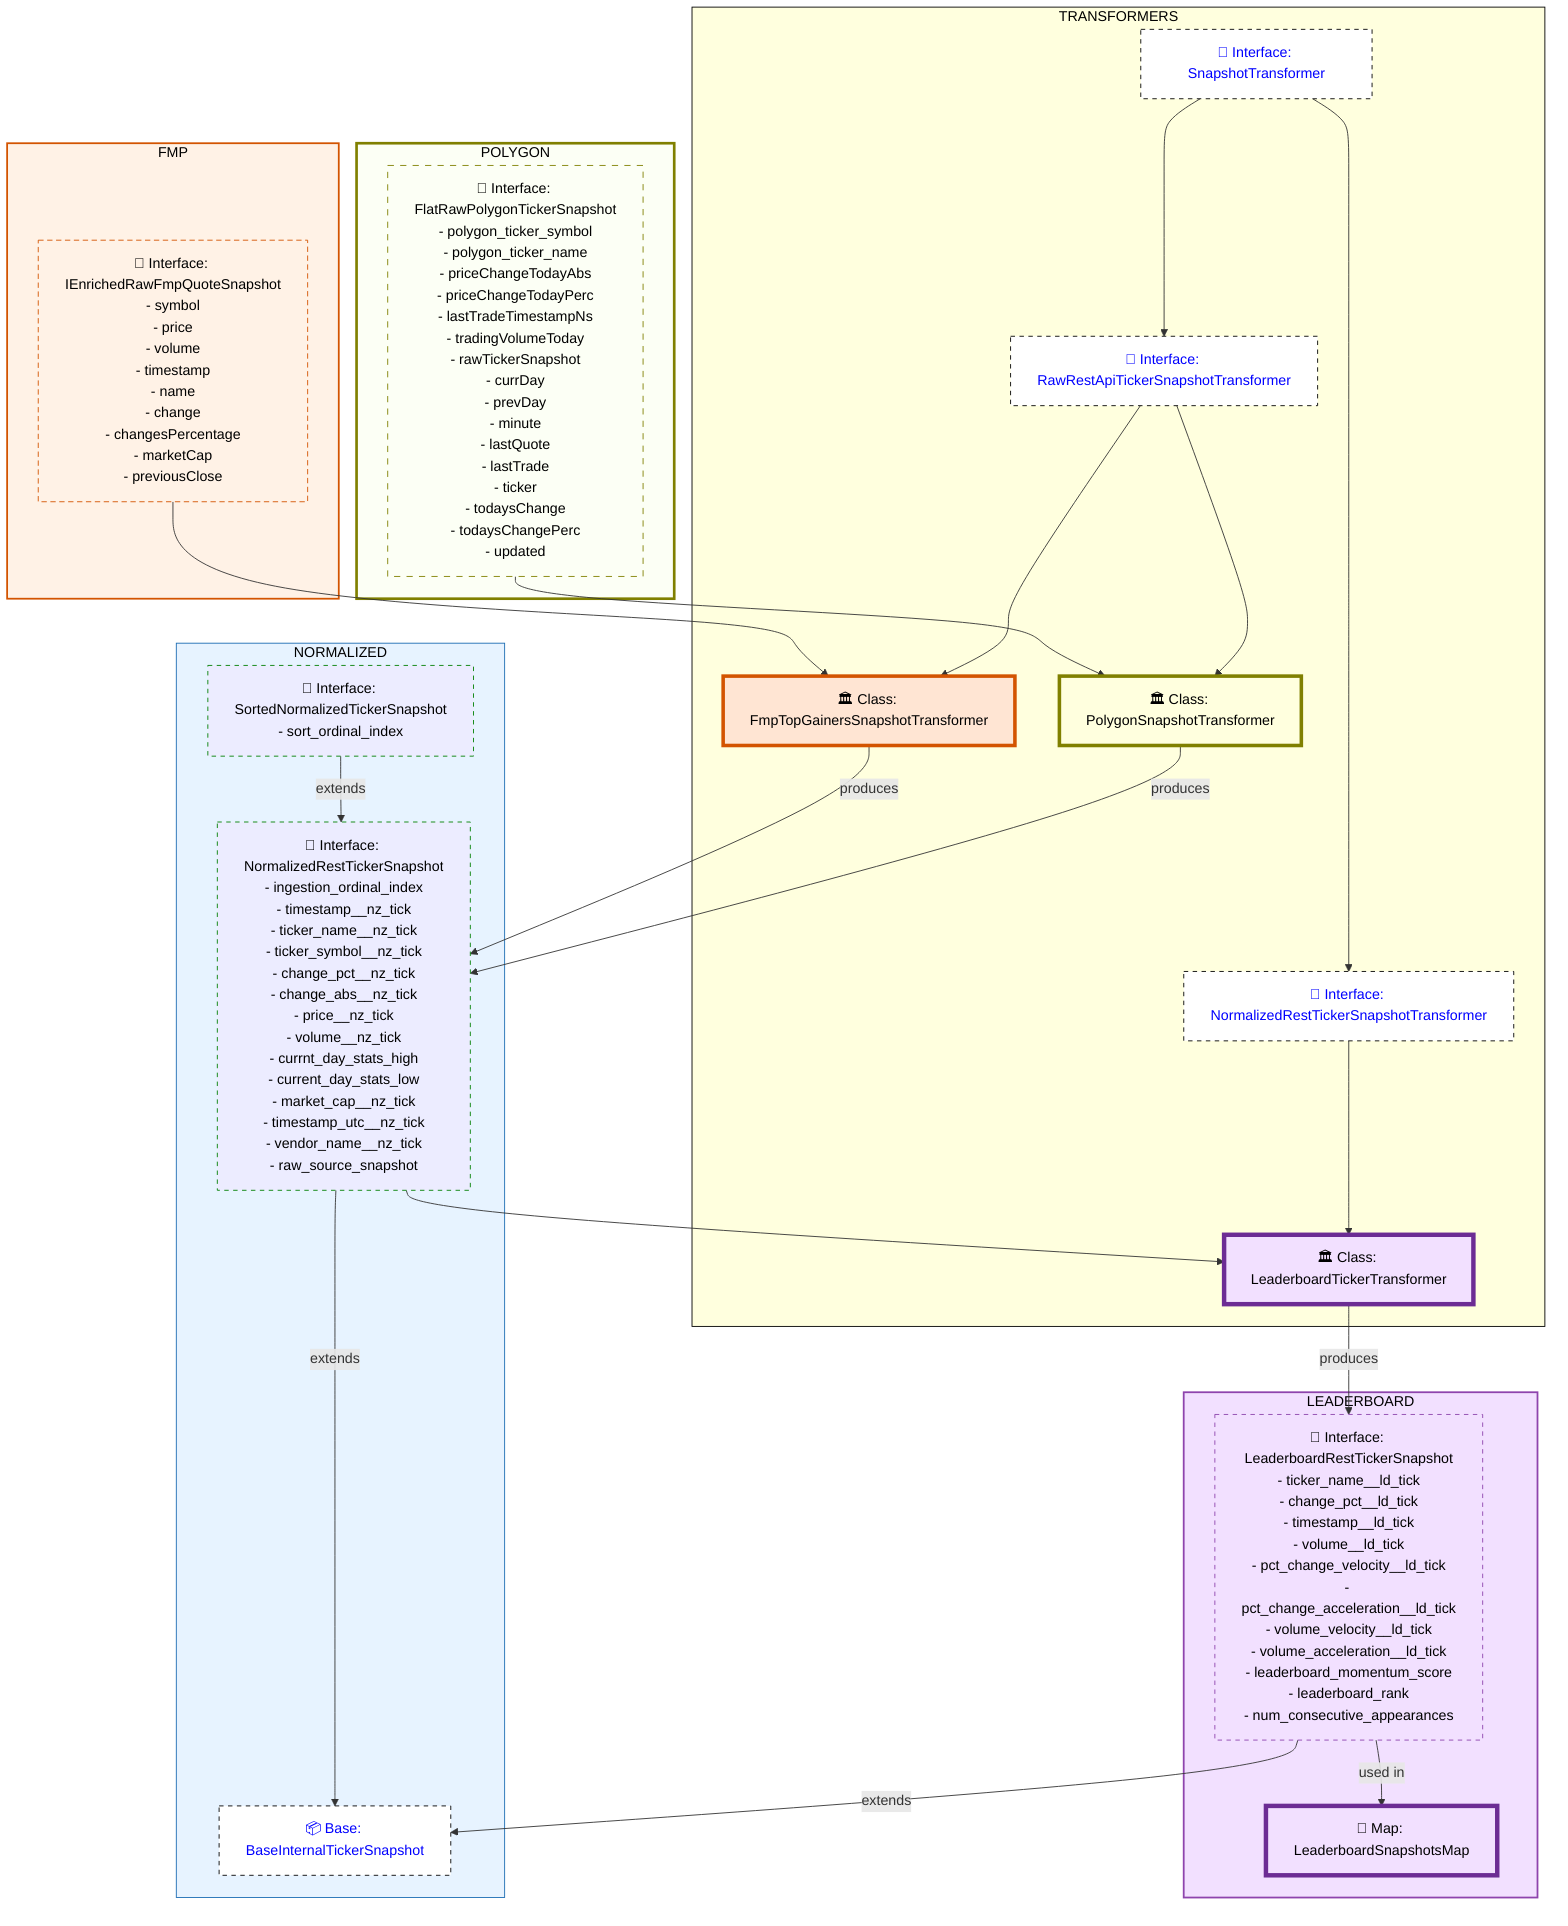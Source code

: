 flowchart TD

  %% === POLYGON CLUSTER (Vendor Input) ===
  subgraph POLYGON
    direction TB
    style POLYGON fill:#fcfff5,stroke:olive,stroke-width:3px,color:#000;
    R1["🧩 Interface: FlatRawPolygonTickerSnapshot\n- polygon_ticker_symbol\n- polygon_ticker_name\n- priceChangeTodayAbs\n- priceChangeTodayPerc\n- lastTradeTimestampNs\n- tradingVolumeToday\n- rawTickerSnapshot\n- currDay\n- prevDay\n- minute\n- lastQuote\n- lastTrade\n- ticker\n- todaysChange\n- todaysChangePerc\n- updated"]
  end

  %% === FMP CLUSTER (Vendor Input) ===
  subgraph FMP
    direction TB
    style FMP fill:#fff2e6,stroke:#d35400,stroke-width:2px,color:#000;
    R2["🧩 Interface: IEnrichedRawFmpQuoteSnapshot\n- symbol\n- price\n- volume\n- timestamp\n- name\n- change\n- changesPercentage\n- marketCap\n- previousClose"]
  end

  %% === TRANSFORMERS CLUSTER ===
  subgraph TRANSFORMERS
    direction TB
    style TRANSFORMERS fill:#,stroke:black,stroke-width:1px,color:#000;
    I4["🧩 Interface: SnapshotTransformer"]
    I1["🧩 Interface: RawRestApiTickerSnapshotTransformer"]
    I3["🧩 Interface: NormalizedRestTickerSnapshotTransformer"]
    C1["🏛️ Class: PolygonSnapshotTransformer"]
    C3["🏛️ Class: FmpTopGainersSnapshotTransformer"]
    C2["🏛️ Class: LeaderboardTickerTransformer"]
  end

  %% === NORMALIZED CLUSTER ===
  subgraph NORMALIZED
    direction TB
    style NORMALIZED fill:#e7f3ff,stroke:#1c6cb3,stroke-width:1px,color:#000;
    A1["📦 Base: BaseInternalTickerSnapshot"]
    A2["🧩 Interface: NormalizedRestTickerSnapshot\n- ingestion_ordinal_index\n- timestamp__nz_tick\n- ticker_name__nz_tick\n- ticker_symbol__nz_tick\n- change_pct__nz_tick\n- change_abs__nz_tick\n- price__nz_tick\n- volume__nz_tick\n- currnt_day_stats_high\n- current_day_stats_low\n- market_cap__nz_tick\n- timestamp_utc__nz_tick\n- vendor_name__nz_tick\n- raw_source_snapshot"]
    A3["🧩 Interface: SortedNormalizedTickerSnapshot\n- sort_ordinal_index"]
  end

  %% === LEADERBOARD CLUSTER ===
  subgraph LEADERBOARD
    direction TB
    style LEADERBOARD fill:#f2e0ff,stroke:#8e44ad,stroke-width:2px,color:#000;
    A4["🧩 Interface: LeaderboardRestTickerSnapshot\n- ticker_name__ld_tick\n- change_pct__ld_tick\n- timestamp__ld_tick\n- volume__ld_tick\n- pct_change_velocity__ld_tick\n- pct_change_acceleration__ld_tick\n- volume_velocity__ld_tick\n- volume_acceleration__ld_tick\n- leaderboard_momentum_score\n- leaderboard_rank\n- num_consecutive_appearances"]
    M1["🧭 Map: LeaderboardSnapshotsMap"]
  end

  %% === Transformer Interface Hierarchies ===
  I4 --> I1
  I4 --> I3
  I1 --> C1
  I1 --> C3
  I3 --> C2

  %% === Vendor → Transformer → Output Chains ===
  R1 --> C1
  C1 -->|produces| A2

  R2 --> C3
  C3 -->|produces| A2

  A2 --> C2
  C2 -->|produces| A4

  %% === Snapshot Inheritance
  A2 -->|extends| A1
  A3 -->|extends| A2
  A4 -->|extends| A1
  A4 -->|used in| M1

  %% === Style Definitions ===
  classDef base-interface fill:white,stroke:black,color:blue,stroke-dasharray: 5 5;
  classDef normalized-interface fill:apple,stroke:green,color:#000,stroke-dasharray: 5 5;
  classDef leaderboard-interface fill:#f2e0ff,stroke:#8e44ad,color:#000,stroke-dasharray: 5 5;

  classDef polygon-interface fill:#fcfff5,stroke:olive,color:#000,stroke-dasharray: 7 7;
  classDef fmp-interface fill:#fff2e6,stroke:#d35400,color:#000,stroke-dasharray: 6 4;

  classDef polygon-class fill:none,stroke:olive,color:#000,stroke-width:4px;
  classDef fmp-class fill:#ffe5d3,stroke:#d35400,color:#000,stroke-width:4px;
  classDef leaderboard-class fill:#f2e0ff,stroke:#6c2c94,color:#000,stroke-width:5px;

  %% === Apply Styles ===
  class A1 base-interface
  class A2,A3 normalized-interface
  class A4 leaderboard-interface

  class R1 polygon-interface
  class R2 fmp-interface

  class I1,I3,I4 base-interface
  class C1 polygon-class
  class C2 leaderboard-class
  class C3 fmp-class
  class M1 leaderboard-class